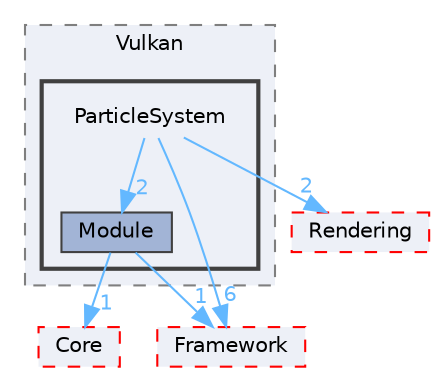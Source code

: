 digraph "D:/Peridyno/peridyno/src/Dynamics/Vulkan/ParticleSystem"
{
 // LATEX_PDF_SIZE
  bgcolor="transparent";
  edge [fontname=Helvetica,fontsize=10,labelfontname=Helvetica,labelfontsize=10];
  node [fontname=Helvetica,fontsize=10,shape=box,height=0.2,width=0.4];
  compound=true
  subgraph clusterdir_d72a75ea03dac58a84081306d01c8920 {
    graph [ bgcolor="#edf0f7", pencolor="grey50", label="Vulkan", fontname=Helvetica,fontsize=10 style="filled,dashed", URL="dir_d72a75ea03dac58a84081306d01c8920.html",tooltip=""]
  subgraph clusterdir_78c312e7126f77af8bcd46d42b566ca0 {
    graph [ bgcolor="#edf0f7", pencolor="grey25", label="", fontname=Helvetica,fontsize=10 style="filled,bold", URL="dir_78c312e7126f77af8bcd46d42b566ca0.html",tooltip=""]
    dir_78c312e7126f77af8bcd46d42b566ca0 [shape=plaintext, label="ParticleSystem"];
  dir_0dcf028596c00175f46c0b912a99c6bc [label="Module", fillcolor="#a2b4d6", color="grey25", style="filled", URL="dir_0dcf028596c00175f46c0b912a99c6bc.html",tooltip=""];
  }
  }
  dir_18ab09de471ddf4a6c726bf6f36eb1c9 [label="Core", fillcolor="#edf0f7", color="red", style="filled,dashed", URL="dir_18ab09de471ddf4a6c726bf6f36eb1c9.html",tooltip=""];
  dir_72c161997c5186b0a4bbf39a44809cf4 [label="Framework", fillcolor="#edf0f7", color="red", style="filled,dashed", URL="dir_72c161997c5186b0a4bbf39a44809cf4.html",tooltip=""];
  dir_764a12c72bc3d9052d5e3ebe390f3c27 [label="Rendering", fillcolor="#edf0f7", color="red", style="filled,dashed", URL="dir_764a12c72bc3d9052d5e3ebe390f3c27.html",tooltip=""];
  dir_78c312e7126f77af8bcd46d42b566ca0->dir_0dcf028596c00175f46c0b912a99c6bc [headlabel="2", labeldistance=1.5 headhref="dir_000063_000049.html" href="dir_000063_000049.html" color="steelblue1" fontcolor="steelblue1"];
  dir_78c312e7126f77af8bcd46d42b566ca0->dir_72c161997c5186b0a4bbf39a44809cf4 [headlabel="6", labeldistance=1.5 headhref="dir_000063_000027.html" href="dir_000063_000027.html" color="steelblue1" fontcolor="steelblue1"];
  dir_78c312e7126f77af8bcd46d42b566ca0->dir_764a12c72bc3d9052d5e3ebe390f3c27 [headlabel="2", labeldistance=1.5 headhref="dir_000063_000072.html" href="dir_000063_000072.html" color="steelblue1" fontcolor="steelblue1"];
  dir_0dcf028596c00175f46c0b912a99c6bc->dir_18ab09de471ddf4a6c726bf6f36eb1c9 [headlabel="1", labeldistance=1.5 headhref="dir_000049_000014.html" href="dir_000049_000014.html" color="steelblue1" fontcolor="steelblue1"];
  dir_0dcf028596c00175f46c0b912a99c6bc->dir_72c161997c5186b0a4bbf39a44809cf4 [headlabel="1", labeldistance=1.5 headhref="dir_000049_000027.html" href="dir_000049_000027.html" color="steelblue1" fontcolor="steelblue1"];
}
